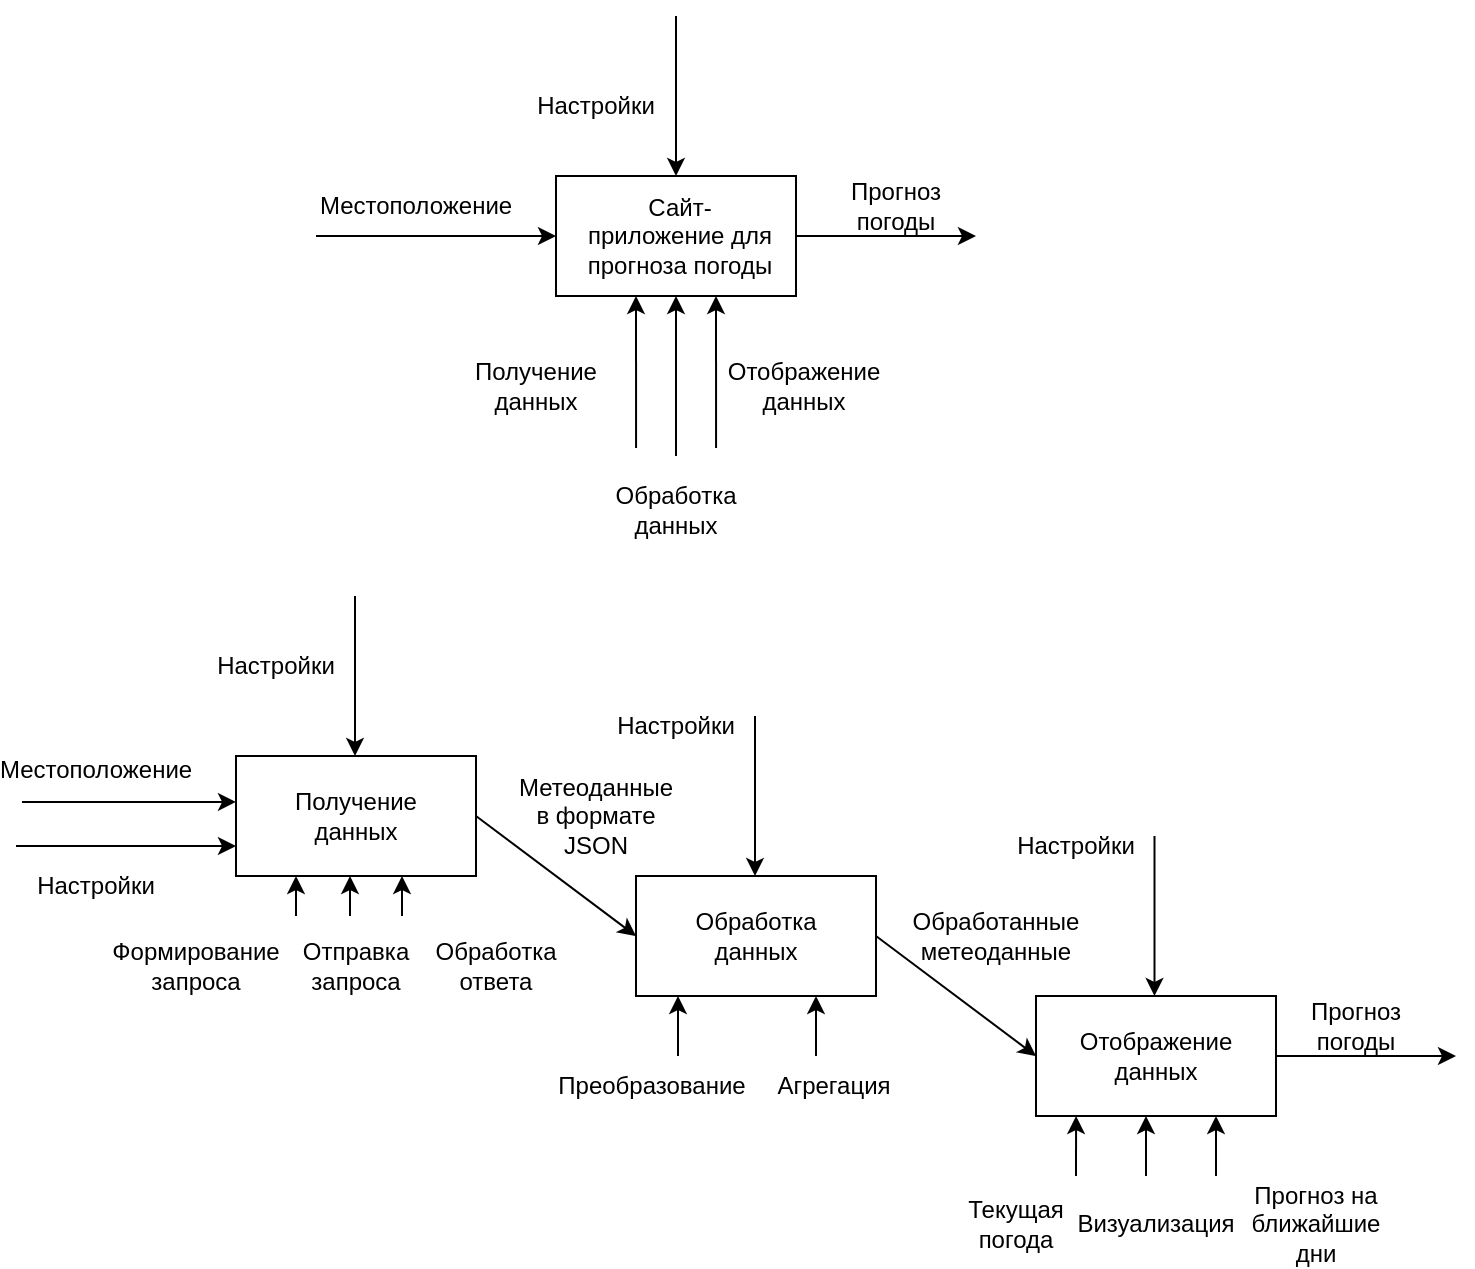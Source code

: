 <mxfile version="23.1.6" type="device">
  <diagram name="Страница — 1" id="PzksP_45azqz7sU4Hmrh">
    <mxGraphModel dx="1434" dy="790" grid="1" gridSize="10" guides="1" tooltips="1" connect="1" arrows="1" fold="1" page="1" pageScale="1" pageWidth="827" pageHeight="1169" math="0" shadow="0">
      <root>
        <mxCell id="0" />
        <mxCell id="1" parent="0" />
        <mxCell id="FOBwEwuGAt_n-QjyHjdJ-1" value="" style="rounded=0;whiteSpace=wrap;html=1;" parent="1" vertex="1">
          <mxGeometry x="320" y="290" width="120" height="60" as="geometry" />
        </mxCell>
        <mxCell id="FOBwEwuGAt_n-QjyHjdJ-3" value="Сайт-приложение для прогноза погоды" style="text;html=1;strokeColor=none;fillColor=none;align=center;verticalAlign=middle;whiteSpace=wrap;rounded=0;" parent="1" vertex="1">
          <mxGeometry x="332" y="305" width="100" height="30" as="geometry" />
        </mxCell>
        <mxCell id="FOBwEwuGAt_n-QjyHjdJ-6" value="" style="endArrow=classic;html=1;rounded=0;entryX=0.5;entryY=0;entryDx=0;entryDy=0;" parent="1" target="FOBwEwuGAt_n-QjyHjdJ-1" edge="1">
          <mxGeometry width="50" height="50" relative="1" as="geometry">
            <mxPoint x="380" y="210" as="sourcePoint" />
            <mxPoint x="390" y="180" as="targetPoint" />
          </mxGeometry>
        </mxCell>
        <mxCell id="FOBwEwuGAt_n-QjyHjdJ-7" value="Настройки" style="text;html=1;strokeColor=none;fillColor=none;align=center;verticalAlign=middle;whiteSpace=wrap;rounded=0;" parent="1" vertex="1">
          <mxGeometry x="310" y="240" width="60" height="30" as="geometry" />
        </mxCell>
        <mxCell id="FOBwEwuGAt_n-QjyHjdJ-8" value="" style="endArrow=classic;html=1;rounded=0;entryX=0.558;entryY=1.067;entryDx=0;entryDy=0;entryPerimeter=0;" parent="1" edge="1">
          <mxGeometry width="50" height="50" relative="1" as="geometry">
            <mxPoint x="360.04" y="425.98" as="sourcePoint" />
            <mxPoint x="360.0" y="350" as="targetPoint" />
          </mxGeometry>
        </mxCell>
        <mxCell id="FOBwEwuGAt_n-QjyHjdJ-9" value="Получение данных" style="text;html=1;strokeColor=none;fillColor=none;align=center;verticalAlign=middle;whiteSpace=wrap;rounded=0;fontStyle=0" parent="1" vertex="1">
          <mxGeometry x="280" y="380" width="60" height="30" as="geometry" />
        </mxCell>
        <mxCell id="FOBwEwuGAt_n-QjyHjdJ-10" value="" style="endArrow=classic;html=1;rounded=0;entryX=0.558;entryY=1.067;entryDx=0;entryDy=0;entryPerimeter=0;" parent="1" edge="1">
          <mxGeometry width="50" height="50" relative="1" as="geometry">
            <mxPoint x="400.04" y="425.98" as="sourcePoint" />
            <mxPoint x="400.0" y="350" as="targetPoint" />
          </mxGeometry>
        </mxCell>
        <mxCell id="FOBwEwuGAt_n-QjyHjdJ-11" value="Отображение данных" style="text;html=1;strokeColor=none;fillColor=none;align=center;verticalAlign=middle;whiteSpace=wrap;rounded=0;fontStyle=0" parent="1" vertex="1">
          <mxGeometry x="414" y="380" width="60" height="30" as="geometry" />
        </mxCell>
        <mxCell id="FOBwEwuGAt_n-QjyHjdJ-14" value="" style="rounded=0;whiteSpace=wrap;html=1;" parent="1" vertex="1">
          <mxGeometry x="160" y="580" width="120" height="60" as="geometry" />
        </mxCell>
        <mxCell id="FOBwEwuGAt_n-QjyHjdJ-15" value="" style="rounded=0;whiteSpace=wrap;html=1;" parent="1" vertex="1">
          <mxGeometry x="360" y="640" width="120" height="60" as="geometry" />
        </mxCell>
        <mxCell id="FOBwEwuGAt_n-QjyHjdJ-16" value="" style="rounded=0;whiteSpace=wrap;html=1;" parent="1" vertex="1">
          <mxGeometry x="560" y="700" width="120" height="60" as="geometry" />
        </mxCell>
        <mxCell id="FOBwEwuGAt_n-QjyHjdJ-17" value="" style="endArrow=classic;html=1;rounded=0;entryX=0;entryY=0.5;entryDx=0;entryDy=0;" parent="1" edge="1">
          <mxGeometry width="50" height="50" relative="1" as="geometry">
            <mxPoint x="50" y="625" as="sourcePoint" />
            <mxPoint x="160" y="625" as="targetPoint" />
          </mxGeometry>
        </mxCell>
        <mxCell id="FOBwEwuGAt_n-QjyHjdJ-18" value="Настройки" style="text;html=1;strokeColor=none;fillColor=none;align=center;verticalAlign=middle;whiteSpace=wrap;rounded=0;" parent="1" vertex="1">
          <mxGeometry x="60" y="630" width="60" height="30" as="geometry" />
        </mxCell>
        <mxCell id="FOBwEwuGAt_n-QjyHjdJ-19" value="Получение данных" style="text;html=1;strokeColor=none;fillColor=none;align=center;verticalAlign=middle;whiteSpace=wrap;rounded=0;" parent="1" vertex="1">
          <mxGeometry x="190" y="595" width="60" height="30" as="geometry" />
        </mxCell>
        <mxCell id="FOBwEwuGAt_n-QjyHjdJ-20" value="" style="endArrow=classic;html=1;rounded=0;exitX=1;exitY=0.5;exitDx=0;exitDy=0;entryX=0;entryY=0.5;entryDx=0;entryDy=0;" parent="1" source="FOBwEwuGAt_n-QjyHjdJ-14" target="FOBwEwuGAt_n-QjyHjdJ-15" edge="1">
          <mxGeometry width="50" height="50" relative="1" as="geometry">
            <mxPoint x="300" y="640" as="sourcePoint" />
            <mxPoint x="350" y="590" as="targetPoint" />
          </mxGeometry>
        </mxCell>
        <mxCell id="FOBwEwuGAt_n-QjyHjdJ-21" value="" style="endArrow=classic;html=1;rounded=0;exitX=1;exitY=0.5;exitDx=0;exitDy=0;entryX=0;entryY=0.5;entryDx=0;entryDy=0;" parent="1" edge="1">
          <mxGeometry width="50" height="50" relative="1" as="geometry">
            <mxPoint x="480" y="670" as="sourcePoint" />
            <mxPoint x="560" y="730" as="targetPoint" />
          </mxGeometry>
        </mxCell>
        <mxCell id="FOBwEwuGAt_n-QjyHjdJ-24" value="Обработка данных" style="text;html=1;strokeColor=none;fillColor=none;align=center;verticalAlign=middle;whiteSpace=wrap;rounded=0;" parent="1" vertex="1">
          <mxGeometry x="390" y="655" width="60" height="30" as="geometry" />
        </mxCell>
        <mxCell id="FOBwEwuGAt_n-QjyHjdJ-25" value="Отображение данных" style="text;html=1;strokeColor=none;fillColor=none;align=center;verticalAlign=middle;whiteSpace=wrap;rounded=0;" parent="1" vertex="1">
          <mxGeometry x="590" y="715" width="60" height="30" as="geometry" />
        </mxCell>
        <mxCell id="FOBwEwuGAt_n-QjyHjdJ-26" value="" style="endArrow=classic;html=1;rounded=0;entryX=0.5;entryY=0;entryDx=0;entryDy=0;" parent="1" edge="1">
          <mxGeometry width="50" height="50" relative="1" as="geometry">
            <mxPoint x="219.5" y="500" as="sourcePoint" />
            <mxPoint x="219.5" y="580" as="targetPoint" />
          </mxGeometry>
        </mxCell>
        <mxCell id="FOBwEwuGAt_n-QjyHjdJ-27" value="" style="endArrow=classic;html=1;rounded=0;entryX=0.5;entryY=0;entryDx=0;entryDy=0;" parent="1" edge="1">
          <mxGeometry width="50" height="50" relative="1" as="geometry">
            <mxPoint x="419.5" y="560" as="sourcePoint" />
            <mxPoint x="419.5" y="640" as="targetPoint" />
          </mxGeometry>
        </mxCell>
        <mxCell id="FOBwEwuGAt_n-QjyHjdJ-29" value="" style="endArrow=classic;html=1;rounded=0;entryX=-0.025;entryY=0.383;entryDx=0;entryDy=0;entryPerimeter=0;" parent="1" edge="1">
          <mxGeometry width="50" height="50" relative="1" as="geometry">
            <mxPoint x="53" y="603" as="sourcePoint" />
            <mxPoint x="160" y="602.98" as="targetPoint" />
          </mxGeometry>
        </mxCell>
        <mxCell id="FOBwEwuGAt_n-QjyHjdJ-30" value="" style="endArrow=classic;html=1;rounded=0;entryX=0.5;entryY=0;entryDx=0;entryDy=0;" parent="1" edge="1">
          <mxGeometry width="50" height="50" relative="1" as="geometry">
            <mxPoint x="619.25" y="620" as="sourcePoint" />
            <mxPoint x="619.25" y="700" as="targetPoint" />
          </mxGeometry>
        </mxCell>
        <mxCell id="FOBwEwuGAt_n-QjyHjdJ-32" value="Настройки" style="text;html=1;strokeColor=none;fillColor=none;align=center;verticalAlign=middle;whiteSpace=wrap;rounded=0;" parent="1" vertex="1">
          <mxGeometry x="150" y="520" width="60" height="30" as="geometry" />
        </mxCell>
        <mxCell id="FOBwEwuGAt_n-QjyHjdJ-33" value="Настройки" style="text;html=1;strokeColor=none;fillColor=none;align=center;verticalAlign=middle;whiteSpace=wrap;rounded=0;" parent="1" vertex="1">
          <mxGeometry x="350" y="550" width="60" height="30" as="geometry" />
        </mxCell>
        <mxCell id="FOBwEwuGAt_n-QjyHjdJ-36" value="Настройки" style="text;html=1;strokeColor=none;fillColor=none;align=center;verticalAlign=middle;whiteSpace=wrap;rounded=0;" parent="1" vertex="1">
          <mxGeometry x="550" y="610" width="60" height="30" as="geometry" />
        </mxCell>
        <mxCell id="FOBwEwuGAt_n-QjyHjdJ-37" value="Местоположение" style="text;html=1;strokeColor=none;fillColor=none;align=center;verticalAlign=middle;whiteSpace=wrap;rounded=0;" parent="1" vertex="1">
          <mxGeometry x="60" y="572" width="60" height="30" as="geometry" />
        </mxCell>
        <mxCell id="FOBwEwuGAt_n-QjyHjdJ-38" value="" style="endArrow=classic;html=1;rounded=0;" parent="1" edge="1">
          <mxGeometry width="50" height="50" relative="1" as="geometry">
            <mxPoint x="200" y="320" as="sourcePoint" />
            <mxPoint x="320" y="320" as="targetPoint" />
          </mxGeometry>
        </mxCell>
        <mxCell id="FOBwEwuGAt_n-QjyHjdJ-40" value="Местоположение" style="text;html=1;strokeColor=none;fillColor=none;align=center;verticalAlign=middle;whiteSpace=wrap;rounded=0;" parent="1" vertex="1">
          <mxGeometry x="220" y="290" width="60" height="30" as="geometry" />
        </mxCell>
        <mxCell id="FOBwEwuGAt_n-QjyHjdJ-42" value="" style="endArrow=classic;html=1;rounded=0;" parent="1" edge="1">
          <mxGeometry width="50" height="50" relative="1" as="geometry">
            <mxPoint x="440" y="320" as="sourcePoint" />
            <mxPoint x="530" y="320" as="targetPoint" />
          </mxGeometry>
        </mxCell>
        <mxCell id="FOBwEwuGAt_n-QjyHjdJ-44" value="Прогноз погоды" style="text;html=1;strokeColor=none;fillColor=none;align=center;verticalAlign=middle;whiteSpace=wrap;rounded=0;" parent="1" vertex="1">
          <mxGeometry x="460" y="290" width="60" height="30" as="geometry" />
        </mxCell>
        <mxCell id="FOBwEwuGAt_n-QjyHjdJ-46" value="" style="endArrow=classic;html=1;rounded=0;entryX=0.5;entryY=1;entryDx=0;entryDy=0;" parent="1" target="FOBwEwuGAt_n-QjyHjdJ-1" edge="1">
          <mxGeometry width="50" height="50" relative="1" as="geometry">
            <mxPoint x="380" y="430" as="sourcePoint" />
            <mxPoint x="400" y="450" as="targetPoint" />
          </mxGeometry>
        </mxCell>
        <mxCell id="FOBwEwuGAt_n-QjyHjdJ-47" value="Обработка данных" style="text;html=1;strokeColor=none;fillColor=none;align=center;verticalAlign=middle;whiteSpace=wrap;rounded=0;fontStyle=0" parent="1" vertex="1">
          <mxGeometry x="350" y="442" width="60" height="30" as="geometry" />
        </mxCell>
        <mxCell id="FOBwEwuGAt_n-QjyHjdJ-53" value="" style="endArrow=classic;html=1;rounded=0;exitX=0.25;exitY=1;exitDx=0;exitDy=0;entryX=0.25;entryY=1;entryDx=0;entryDy=0;" parent="1" edge="1" target="FOBwEwuGAt_n-QjyHjdJ-14">
          <mxGeometry width="50" height="50" relative="1" as="geometry">
            <mxPoint x="190" y="660" as="sourcePoint" />
            <mxPoint x="200" y="700" as="targetPoint" />
          </mxGeometry>
        </mxCell>
        <mxCell id="FOBwEwuGAt_n-QjyHjdJ-54" value="Формирование запроса" style="text;html=1;strokeColor=none;fillColor=none;align=center;verticalAlign=middle;whiteSpace=wrap;rounded=0;" parent="1" vertex="1">
          <mxGeometry x="110" y="670" width="60" height="30" as="geometry" />
        </mxCell>
        <mxCell id="FOBwEwuGAt_n-QjyHjdJ-55" value="" style="endArrow=classic;html=1;rounded=0;exitX=0.175;exitY=1;exitDx=0;exitDy=0;exitPerimeter=0;entryX=0.175;entryY=1;entryDx=0;entryDy=0;entryPerimeter=0;" parent="1" edge="1" target="FOBwEwuGAt_n-QjyHjdJ-15">
          <mxGeometry width="50" height="50" relative="1" as="geometry">
            <mxPoint x="381" y="730" as="sourcePoint" />
            <mxPoint x="400" y="850" as="targetPoint" />
          </mxGeometry>
        </mxCell>
        <mxCell id="FOBwEwuGAt_n-QjyHjdJ-56" value="Преобразование" style="text;html=1;strokeColor=none;fillColor=none;align=center;verticalAlign=middle;whiteSpace=wrap;rounded=0;" parent="1" vertex="1">
          <mxGeometry x="338" y="730" width="60" height="30" as="geometry" />
        </mxCell>
        <mxCell id="FOBwEwuGAt_n-QjyHjdJ-57" value="" style="endArrow=classic;html=1;rounded=0;exitX=0.167;exitY=1;exitDx=0;exitDy=0;exitPerimeter=0;entryX=0.167;entryY=1;entryDx=0;entryDy=0;entryPerimeter=0;" parent="1" edge="1" target="FOBwEwuGAt_n-QjyHjdJ-16">
          <mxGeometry width="50" height="50" relative="1" as="geometry">
            <mxPoint x="580" y="790" as="sourcePoint" />
            <mxPoint x="600" y="850" as="targetPoint" />
          </mxGeometry>
        </mxCell>
        <mxCell id="FOBwEwuGAt_n-QjyHjdJ-58" value="Текущая погода" style="text;html=1;strokeColor=none;fillColor=none;align=center;verticalAlign=middle;whiteSpace=wrap;rounded=0;" parent="1" vertex="1">
          <mxGeometry x="520" y="799" width="60" height="30" as="geometry" />
        </mxCell>
        <mxCell id="FOBwEwuGAt_n-QjyHjdJ-59" value="" style="endArrow=classic;html=1;rounded=0;exitX=0.75;exitY=1;exitDx=0;exitDy=0;entryX=0.75;entryY=1;entryDx=0;entryDy=0;" parent="1" edge="1" target="FOBwEwuGAt_n-QjyHjdJ-16">
          <mxGeometry width="50" height="50" relative="1" as="geometry">
            <mxPoint x="650" y="790" as="sourcePoint" />
            <mxPoint x="680" y="920" as="targetPoint" />
          </mxGeometry>
        </mxCell>
        <mxCell id="FOBwEwuGAt_n-QjyHjdJ-60" value="Прогноз на ближайшие дни" style="text;html=1;strokeColor=none;fillColor=none;align=center;verticalAlign=middle;whiteSpace=wrap;rounded=0;" parent="1" vertex="1">
          <mxGeometry x="670" y="799" width="60" height="30" as="geometry" />
        </mxCell>
        <mxCell id="FOBwEwuGAt_n-QjyHjdJ-61" value="" style="endArrow=classic;html=1;rounded=0;exitX=0.75;exitY=1;exitDx=0;exitDy=0;entryX=0.75;entryY=1;entryDx=0;entryDy=0;" parent="1" edge="1" target="FOBwEwuGAt_n-QjyHjdJ-15">
          <mxGeometry width="50" height="50" relative="1" as="geometry">
            <mxPoint x="450" y="730" as="sourcePoint" />
            <mxPoint x="470" y="880" as="targetPoint" />
          </mxGeometry>
        </mxCell>
        <mxCell id="FOBwEwuGAt_n-QjyHjdJ-62" value="Агрегация" style="text;html=1;strokeColor=none;fillColor=none;align=center;verticalAlign=middle;whiteSpace=wrap;rounded=0;" parent="1" vertex="1">
          <mxGeometry x="429" y="730" width="60" height="30" as="geometry" />
        </mxCell>
        <mxCell id="FOBwEwuGAt_n-QjyHjdJ-63" value="" style="endArrow=classic;html=1;rounded=0;exitX=1;exitY=0.5;exitDx=0;exitDy=0;" parent="1" source="FOBwEwuGAt_n-QjyHjdJ-16" edge="1">
          <mxGeometry width="50" height="50" relative="1" as="geometry">
            <mxPoint x="800" y="740" as="sourcePoint" />
            <mxPoint x="770" y="730" as="targetPoint" />
          </mxGeometry>
        </mxCell>
        <mxCell id="FOBwEwuGAt_n-QjyHjdJ-64" value="Прогноз погоды" style="text;html=1;strokeColor=none;fillColor=none;align=center;verticalAlign=middle;whiteSpace=wrap;rounded=0;" parent="1" vertex="1">
          <mxGeometry x="690" y="700" width="60" height="30" as="geometry" />
        </mxCell>
        <mxCell id="J_sVBbroZULIogUXOAUy-3" value="" style="endArrow=classic;html=1;rounded=0;exitX=0.25;exitY=1;exitDx=0;exitDy=0;" edge="1" parent="1">
          <mxGeometry width="50" height="50" relative="1" as="geometry">
            <mxPoint x="217" y="660" as="sourcePoint" />
            <mxPoint x="217" y="640" as="targetPoint" />
          </mxGeometry>
        </mxCell>
        <mxCell id="J_sVBbroZULIogUXOAUy-4" value="" style="endArrow=classic;html=1;rounded=0;exitX=0.25;exitY=1;exitDx=0;exitDy=0;" edge="1" parent="1">
          <mxGeometry width="50" height="50" relative="1" as="geometry">
            <mxPoint x="243" y="660" as="sourcePoint" />
            <mxPoint x="243" y="640" as="targetPoint" />
          </mxGeometry>
        </mxCell>
        <mxCell id="J_sVBbroZULIogUXOAUy-5" value="Отправка запроса" style="text;html=1;strokeColor=none;fillColor=none;align=center;verticalAlign=middle;whiteSpace=wrap;rounded=0;" vertex="1" parent="1">
          <mxGeometry x="190" y="670" width="60" height="30" as="geometry" />
        </mxCell>
        <mxCell id="J_sVBbroZULIogUXOAUy-6" value="Обработка ответа" style="text;html=1;strokeColor=none;fillColor=none;align=center;verticalAlign=middle;whiteSpace=wrap;rounded=0;" vertex="1" parent="1">
          <mxGeometry x="260" y="670" width="60" height="30" as="geometry" />
        </mxCell>
        <mxCell id="J_sVBbroZULIogUXOAUy-7" value="" style="endArrow=classic;html=1;rounded=0;exitX=0.75;exitY=1;exitDx=0;exitDy=0;entryX=0.75;entryY=1;entryDx=0;entryDy=0;" edge="1" parent="1">
          <mxGeometry width="50" height="50" relative="1" as="geometry">
            <mxPoint x="615" y="790" as="sourcePoint" />
            <mxPoint x="615" y="760" as="targetPoint" />
          </mxGeometry>
        </mxCell>
        <mxCell id="J_sVBbroZULIogUXOAUy-8" value="Визуализация" style="text;html=1;strokeColor=none;fillColor=none;align=center;verticalAlign=middle;whiteSpace=wrap;rounded=0;" vertex="1" parent="1">
          <mxGeometry x="590" y="799" width="60" height="30" as="geometry" />
        </mxCell>
        <mxCell id="J_sVBbroZULIogUXOAUy-9" value="Обработанные метеоданные" style="text;html=1;strokeColor=none;fillColor=none;align=center;verticalAlign=middle;whiteSpace=wrap;rounded=0;" vertex="1" parent="1">
          <mxGeometry x="510" y="655" width="60" height="30" as="geometry" />
        </mxCell>
        <mxCell id="J_sVBbroZULIogUXOAUy-10" value="Метеоданные в формате JSON" style="text;html=1;strokeColor=none;fillColor=none;align=center;verticalAlign=middle;whiteSpace=wrap;rounded=0;" vertex="1" parent="1">
          <mxGeometry x="310" y="595" width="60" height="30" as="geometry" />
        </mxCell>
      </root>
    </mxGraphModel>
  </diagram>
</mxfile>

